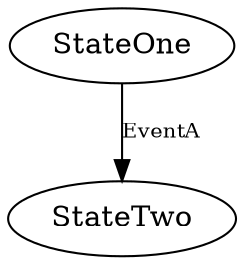 digraph tiny {
    StateOne [shape=ellipse]
    StateOne -> StateTwo [fontsize=10, label="EventA"];
    StateTwo [shape=ellipse]
}
